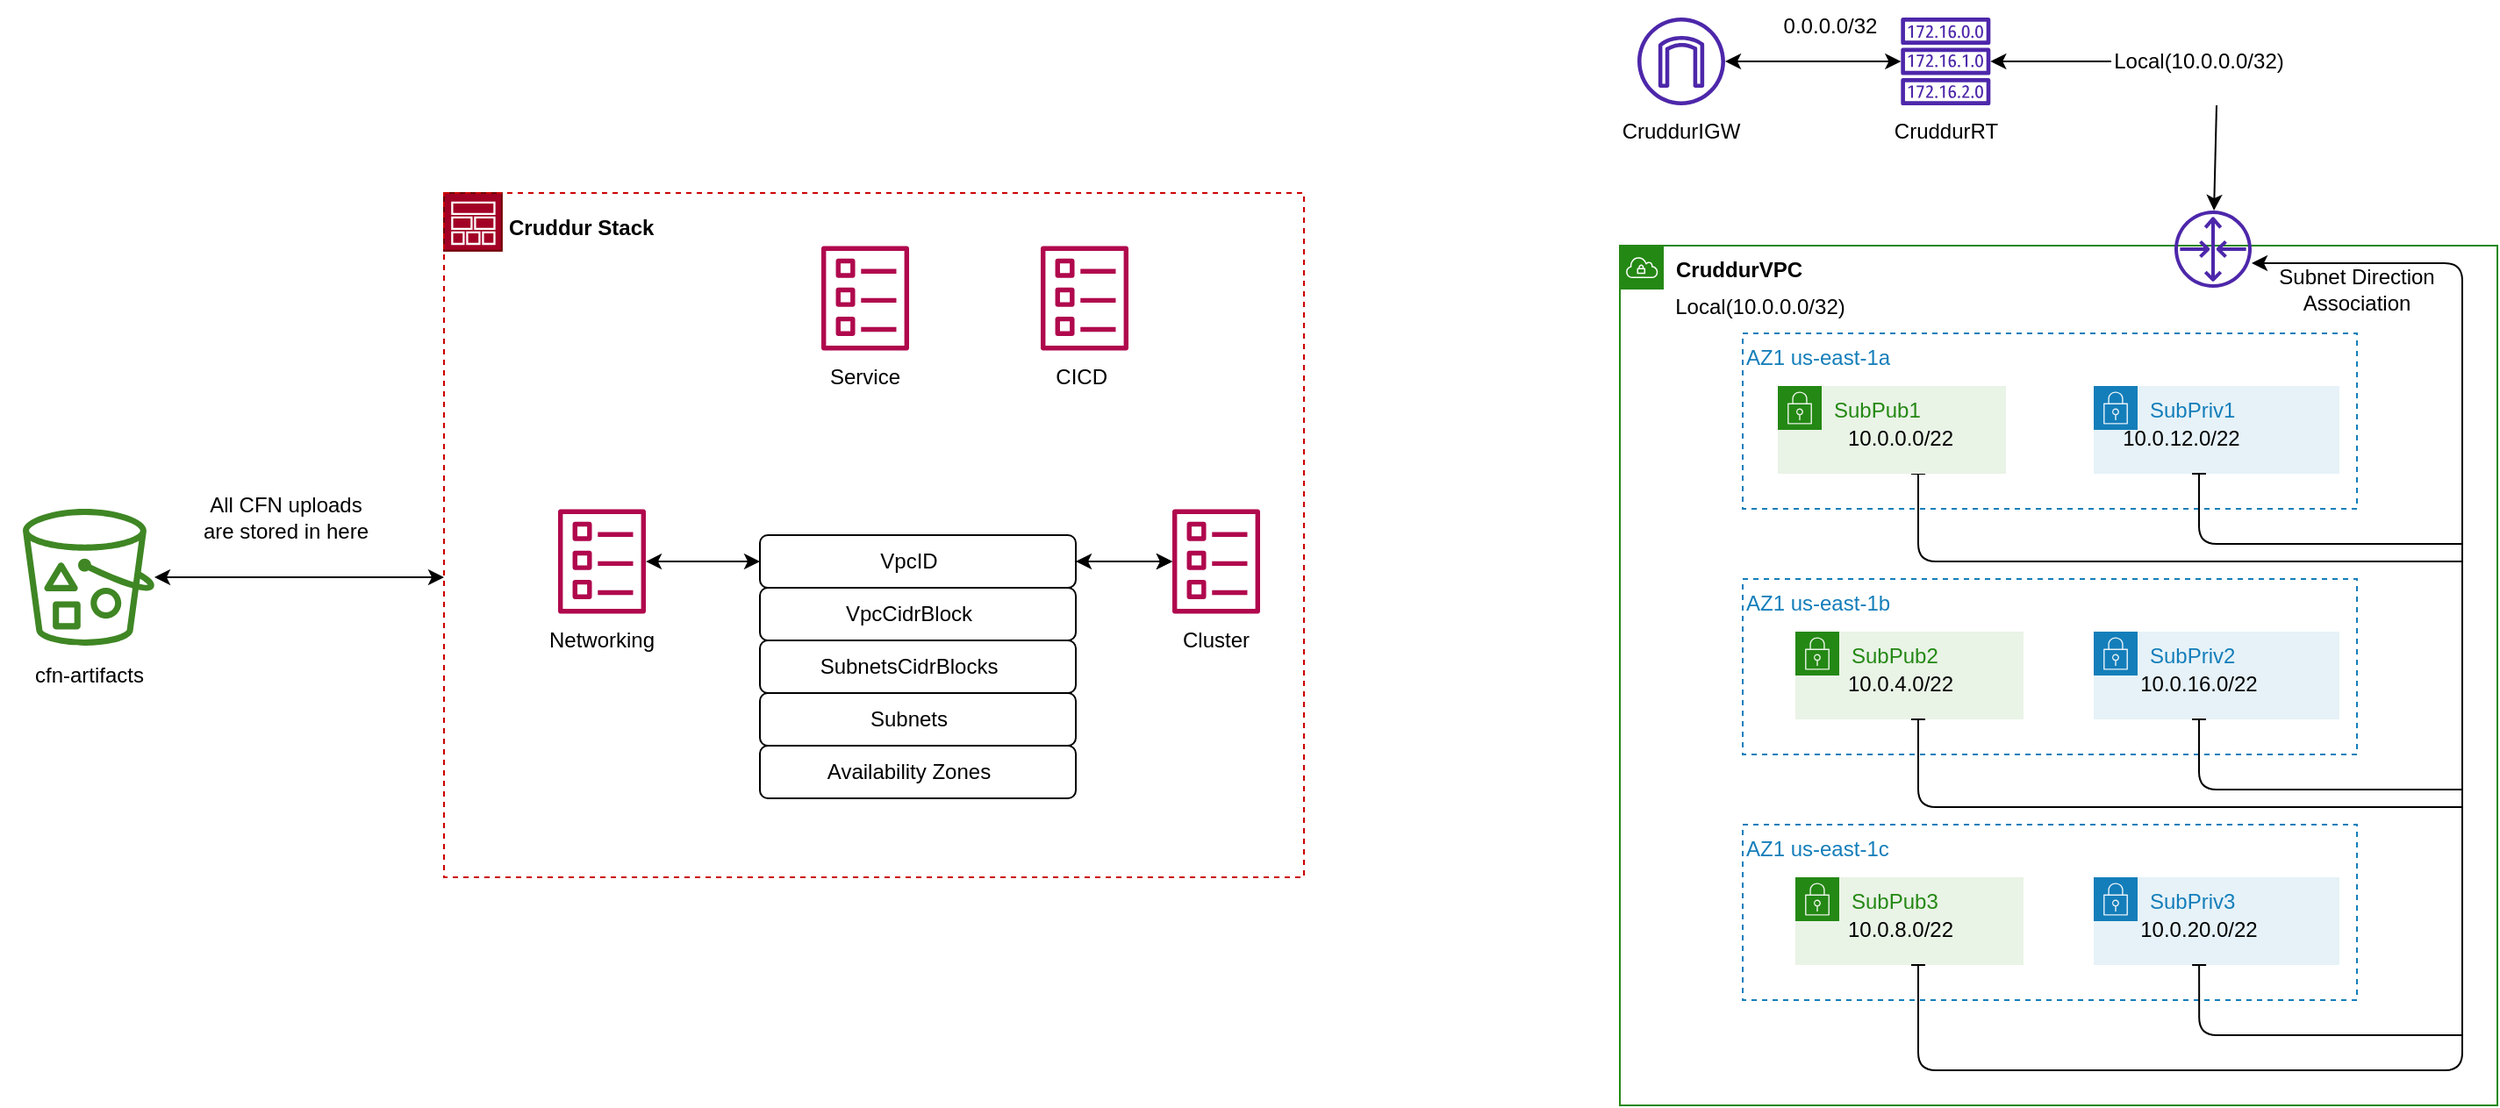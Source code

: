 <mxfile version="21.3.8" type="github">
  <diagram name="Network-Layer" id="vktZMe8x5p6Vtm1BOrrI">
    <mxGraphModel dx="2899" dy="1848" grid="1" gridSize="10" guides="1" tooltips="1" connect="1" arrows="1" fold="1" page="1" pageScale="1" pageWidth="850" pageHeight="1100" math="0" shadow="0">
      <root>
        <mxCell id="0" />
        <mxCell id="1" parent="0" />
        <mxCell id="iuy7iuIk75hRO5tpLLpg-63" value="" style="group" vertex="1" connectable="0" parent="1">
          <mxGeometry x="-340" y="-10" width="490" height="390" as="geometry" />
        </mxCell>
        <mxCell id="iuy7iuIk75hRO5tpLLpg-62" value="" style="group" vertex="1" connectable="0" parent="iuy7iuIk75hRO5tpLLpg-63">
          <mxGeometry width="35" height="39" as="geometry" />
        </mxCell>
        <mxCell id="iuy7iuIk75hRO5tpLLpg-58" value="" style="whiteSpace=wrap;html=1;aspect=fixed;fillColor=#a20025;fontColor=#ffffff;strokeColor=#6F0000;" vertex="1" parent="iuy7iuIk75hRO5tpLLpg-62">
          <mxGeometry width="32.935" height="32.935" as="geometry" />
        </mxCell>
        <mxCell id="iuy7iuIk75hRO5tpLLpg-59" value="" style="sketch=0;outlineConnect=0;dashed=0;verticalLabelPosition=bottom;verticalAlign=top;align=center;html=1;fontSize=12;fontStyle=0;aspect=fixed;pointerEvents=1;shape=mxgraph.aws4.stack;fillColor=#FFFFFF;fontColor=#ffffff;strokeColor=#6F0000;" vertex="1" parent="iuy7iuIk75hRO5tpLLpg-62">
          <mxGeometry x="4.025" y="4.875" width="25.36" height="24.701" as="geometry" />
        </mxCell>
        <mxCell id="iuy7iuIk75hRO5tpLLpg-64" value="" style="group" vertex="1" connectable="0" parent="iuy7iuIk75hRO5tpLLpg-63">
          <mxGeometry width="490" height="390.0" as="geometry" />
        </mxCell>
        <mxCell id="iuy7iuIk75hRO5tpLLpg-57" value="" style="fillColor=none;strokeColor=#CC0000;dashed=1;verticalAlign=top;fontStyle=0;fontColor=#5A6C86;whiteSpace=wrap;html=1;" vertex="1" parent="iuy7iuIk75hRO5tpLLpg-64">
          <mxGeometry width="490" height="390.0" as="geometry" />
        </mxCell>
        <mxCell id="iuy7iuIk75hRO5tpLLpg-60" value="&lt;font style=&quot;font-size: 12px;&quot;&gt;&lt;b style=&quot;&quot;&gt;Cruddur Stack&lt;/b&gt;&lt;/font&gt;" style="text;strokeColor=none;align=left;fillColor=none;html=1;verticalAlign=middle;whiteSpace=wrap;rounded=0;" vertex="1" parent="iuy7iuIk75hRO5tpLLpg-64">
          <mxGeometry x="35" y="4.875" width="87.5" height="29.25" as="geometry" />
        </mxCell>
        <mxCell id="PxYdW4Z8PxXyfOMz7trt-4" value="&lt;b&gt;&lt;font color=&quot;#000000&quot;&gt;CruddurVPC&lt;/font&gt;&lt;/b&gt;" style="points=[[0,0],[0.25,0],[0.5,0],[0.75,0],[1,0],[1,0.25],[1,0.5],[1,0.75],[1,1],[0.75,1],[0.5,1],[0.25,1],[0,1],[0,0.75],[0,0.5],[0,0.25]];outlineConnect=0;gradientColor=none;html=1;whiteSpace=wrap;fontSize=12;fontStyle=0;container=1;pointerEvents=0;collapsible=0;recursiveResize=0;shape=mxgraph.aws4.group;grIcon=mxgraph.aws4.group_vpc;strokeColor=#248814;fillColor=none;verticalAlign=top;align=left;spacingLeft=30;fontColor=#AAB7B8;dashed=0;rounded=0;" parent="1" vertex="1">
          <mxGeometry x="330" y="20" width="500" height="490" as="geometry" />
        </mxCell>
        <mxCell id="PxYdW4Z8PxXyfOMz7trt-9" value="AZ1 us-east-1b" style="fillColor=none;strokeColor=#147EBA;dashed=1;verticalAlign=top;fontStyle=0;fontColor=#147EBA;whiteSpace=wrap;html=1;align=left;rounded=0;" parent="PxYdW4Z8PxXyfOMz7trt-4" vertex="1">
          <mxGeometry x="70" y="190" width="350" height="100" as="geometry" />
        </mxCell>
        <mxCell id="PxYdW4Z8PxXyfOMz7trt-10" value="SubPriv2" style="points=[[0,0],[0.25,0],[0.5,0],[0.75,0],[1,0],[1,0.25],[1,0.5],[1,0.75],[1,1],[0.75,1],[0.5,1],[0.25,1],[0,1],[0,0.75],[0,0.5],[0,0.25]];outlineConnect=0;gradientColor=none;html=1;whiteSpace=wrap;fontSize=12;fontStyle=0;container=1;pointerEvents=0;collapsible=0;recursiveResize=0;shape=mxgraph.aws4.group;grIcon=mxgraph.aws4.group_security_group;grStroke=0;strokeColor=#147EBA;fillColor=#E6F2F8;verticalAlign=top;align=left;spacingLeft=30;fontColor=#147EBA;dashed=0;rounded=0;" parent="PxYdW4Z8PxXyfOMz7trt-4" vertex="1">
          <mxGeometry x="270" y="220" width="140" height="50" as="geometry" />
        </mxCell>
        <mxCell id="PxYdW4Z8PxXyfOMz7trt-11" style="edgeStyle=orthogonalEdgeStyle;rounded=0;orthogonalLoop=1;jettySize=auto;html=1;exitX=0.5;exitY=1;exitDx=0;exitDy=0;" parent="PxYdW4Z8PxXyfOMz7trt-4" source="PxYdW4Z8PxXyfOMz7trt-9" target="PxYdW4Z8PxXyfOMz7trt-9" edge="1">
          <mxGeometry relative="1" as="geometry" />
        </mxCell>
        <mxCell id="PxYdW4Z8PxXyfOMz7trt-12" value="SubPub2" style="points=[[0,0],[0.25,0],[0.5,0],[0.75,0],[1,0],[1,0.25],[1,0.5],[1,0.75],[1,1],[0.75,1],[0.5,1],[0.25,1],[0,1],[0,0.75],[0,0.5],[0,0.25]];outlineConnect=0;gradientColor=none;html=1;whiteSpace=wrap;fontSize=12;fontStyle=0;container=1;pointerEvents=0;collapsible=0;recursiveResize=0;shape=mxgraph.aws4.group;grIcon=mxgraph.aws4.group_security_group;grStroke=0;strokeColor=#248814;fillColor=#E9F3E6;verticalAlign=top;align=left;spacingLeft=30;fontColor=#248814;dashed=0;rounded=0;" parent="PxYdW4Z8PxXyfOMz7trt-4" vertex="1">
          <mxGeometry x="100" y="220" width="130" height="50" as="geometry" />
        </mxCell>
        <mxCell id="PxYdW4Z8PxXyfOMz7trt-13" value="10.0.16.0/22" style="text;strokeColor=none;align=center;fillColor=none;html=1;verticalAlign=middle;whiteSpace=wrap;rounded=0;" parent="PxYdW4Z8PxXyfOMz7trt-4" vertex="1">
          <mxGeometry x="290" y="240" width="80" height="20" as="geometry" />
        </mxCell>
        <mxCell id="iuy7iuIk75hRO5tpLLpg-18" style="edgeStyle=orthogonalEdgeStyle;orthogonalLoop=1;jettySize=auto;html=1;elbow=vertical;startArrow=baseDash;startFill=0;endArrow=none;endFill=0;" edge="1" parent="PxYdW4Z8PxXyfOMz7trt-4">
          <mxGeometry relative="1" as="geometry">
            <mxPoint x="480" y="320" as="targetPoint" />
            <mxPoint x="170" y="270" as="sourcePoint" />
            <Array as="points">
              <mxPoint x="170" y="320" />
            </Array>
          </mxGeometry>
        </mxCell>
        <mxCell id="PxYdW4Z8PxXyfOMz7trt-14" value="10.0.4.0/22" style="text;strokeColor=none;align=center;fillColor=none;html=1;verticalAlign=middle;whiteSpace=wrap;rounded=0;" parent="PxYdW4Z8PxXyfOMz7trt-4" vertex="1">
          <mxGeometry x="120" y="240" width="80" height="20" as="geometry" />
        </mxCell>
        <mxCell id="PxYdW4Z8PxXyfOMz7trt-15" value="AZ1 us-east-1c" style="fillColor=none;strokeColor=#147EBA;dashed=1;verticalAlign=top;fontStyle=0;fontColor=#147EBA;whiteSpace=wrap;html=1;align=left;rounded=0;" parent="PxYdW4Z8PxXyfOMz7trt-4" vertex="1">
          <mxGeometry x="70" y="330" width="350" height="100" as="geometry" />
        </mxCell>
        <mxCell id="PxYdW4Z8PxXyfOMz7trt-16" value="SubPriv3" style="points=[[0,0],[0.25,0],[0.5,0],[0.75,0],[1,0],[1,0.25],[1,0.5],[1,0.75],[1,1],[0.75,1],[0.5,1],[0.25,1],[0,1],[0,0.75],[0,0.5],[0,0.25]];outlineConnect=0;gradientColor=none;html=1;whiteSpace=wrap;fontSize=12;fontStyle=0;container=1;pointerEvents=0;collapsible=0;recursiveResize=0;shape=mxgraph.aws4.group;grIcon=mxgraph.aws4.group_security_group;grStroke=0;strokeColor=#147EBA;fillColor=#E6F2F8;verticalAlign=top;align=left;spacingLeft=30;fontColor=#147EBA;dashed=0;rounded=0;" parent="PxYdW4Z8PxXyfOMz7trt-4" vertex="1">
          <mxGeometry x="270" y="360" width="140" height="50" as="geometry" />
        </mxCell>
        <mxCell id="PxYdW4Z8PxXyfOMz7trt-17" style="edgeStyle=orthogonalEdgeStyle;rounded=0;orthogonalLoop=1;jettySize=auto;html=1;exitX=0.5;exitY=1;exitDx=0;exitDy=0;" parent="PxYdW4Z8PxXyfOMz7trt-4" source="PxYdW4Z8PxXyfOMz7trt-15" target="PxYdW4Z8PxXyfOMz7trt-15" edge="1">
          <mxGeometry relative="1" as="geometry" />
        </mxCell>
        <mxCell id="PxYdW4Z8PxXyfOMz7trt-18" value="SubPub3" style="points=[[0,0],[0.25,0],[0.5,0],[0.75,0],[1,0],[1,0.25],[1,0.5],[1,0.75],[1,1],[0.75,1],[0.5,1],[0.25,1],[0,1],[0,0.75],[0,0.5],[0,0.25]];outlineConnect=0;gradientColor=none;html=1;whiteSpace=wrap;fontSize=12;fontStyle=0;container=1;pointerEvents=0;collapsible=0;recursiveResize=0;shape=mxgraph.aws4.group;grIcon=mxgraph.aws4.group_security_group;grStroke=0;strokeColor=#248814;fillColor=#E9F3E6;verticalAlign=top;align=left;spacingLeft=30;fontColor=#248814;dashed=0;rounded=0;" parent="PxYdW4Z8PxXyfOMz7trt-4" vertex="1">
          <mxGeometry x="100" y="360" width="130" height="50" as="geometry" />
        </mxCell>
        <mxCell id="iuy7iuIk75hRO5tpLLpg-15" style="edgeStyle=orthogonalEdgeStyle;orthogonalLoop=1;jettySize=auto;html=1;elbow=vertical;exitX=0.429;exitY=1;exitDx=0;exitDy=0;exitPerimeter=0;startArrow=baseDash;startFill=0;endArrow=none;endFill=0;" edge="1" parent="PxYdW4Z8PxXyfOMz7trt-4" source="PxYdW4Z8PxXyfOMz7trt-16">
          <mxGeometry relative="1" as="geometry">
            <mxPoint x="480" y="450" as="targetPoint" />
            <mxPoint x="330" y="420" as="sourcePoint" />
            <Array as="points">
              <mxPoint x="330" y="450" />
              <mxPoint x="480" y="450" />
            </Array>
          </mxGeometry>
        </mxCell>
        <mxCell id="PxYdW4Z8PxXyfOMz7trt-19" value="10.0.20.0/22" style="text;strokeColor=none;align=center;fillColor=none;html=1;verticalAlign=middle;whiteSpace=wrap;rounded=0;" parent="PxYdW4Z8PxXyfOMz7trt-4" vertex="1">
          <mxGeometry x="290" y="380" width="80" height="20" as="geometry" />
        </mxCell>
        <mxCell id="PxYdW4Z8PxXyfOMz7trt-20" value="10.0.8.0/22" style="text;strokeColor=none;align=center;fillColor=none;html=1;verticalAlign=middle;whiteSpace=wrap;rounded=0;" parent="PxYdW4Z8PxXyfOMz7trt-4" vertex="1">
          <mxGeometry x="120" y="380" width="80" height="20" as="geometry" />
        </mxCell>
        <mxCell id="PxYdW4Z8PxXyfOMz7trt-31" value="Local(10.0.0.0/32)" style="text;strokeColor=none;align=center;fillColor=none;html=1;verticalAlign=middle;whiteSpace=wrap;rounded=0;" parent="PxYdW4Z8PxXyfOMz7trt-4" vertex="1">
          <mxGeometry x="30" y="20" width="100" height="30" as="geometry" />
        </mxCell>
        <mxCell id="PxYdW4Z8PxXyfOMz7trt-36" style="rounded=0;orthogonalLoop=1;jettySize=auto;html=1;startArrow=classic;startFill=1;endArrow=none;endFill=0;" parent="PxYdW4Z8PxXyfOMz7trt-4" source="PxYdW4Z8PxXyfOMz7trt-23" edge="1">
          <mxGeometry relative="1" as="geometry">
            <mxPoint x="340" y="-80" as="targetPoint" />
          </mxGeometry>
        </mxCell>
        <mxCell id="iuy7iuIk75hRO5tpLLpg-13" style="edgeStyle=orthogonalEdgeStyle;orthogonalLoop=1;jettySize=auto;html=1;elbow=vertical;endArrow=baseDash;endFill=0;startArrow=classic;startFill=1;" edge="1" parent="PxYdW4Z8PxXyfOMz7trt-4" source="PxYdW4Z8PxXyfOMz7trt-23" target="PxYdW4Z8PxXyfOMz7trt-18">
          <mxGeometry relative="1" as="geometry">
            <Array as="points">
              <mxPoint x="480" y="10" />
              <mxPoint x="480" y="470" />
              <mxPoint x="170" y="470" />
            </Array>
          </mxGeometry>
        </mxCell>
        <mxCell id="PxYdW4Z8PxXyfOMz7trt-23" value="" style="outlineConnect=0;fontColor=#232F3E;gradientColor=none;fillColor=#4D27AA;strokeColor=none;dashed=0;verticalLabelPosition=bottom;verticalAlign=top;align=center;html=1;fontSize=12;fontStyle=0;aspect=fixed;pointerEvents=1;shape=mxgraph.aws4.router;rounded=0;" parent="PxYdW4Z8PxXyfOMz7trt-4" vertex="1">
          <mxGeometry x="316" y="-20" width="44" height="44" as="geometry" />
        </mxCell>
        <mxCell id="iuy7iuIk75hRO5tpLLpg-17" style="edgeStyle=orthogonalEdgeStyle;orthogonalLoop=1;jettySize=auto;html=1;elbow=vertical;exitX=0.429;exitY=1;exitDx=0;exitDy=0;exitPerimeter=0;startArrow=baseDash;startFill=0;endArrow=none;endFill=0;" edge="1" parent="PxYdW4Z8PxXyfOMz7trt-4">
          <mxGeometry relative="1" as="geometry">
            <mxPoint x="480" y="310" as="targetPoint" />
            <mxPoint x="330" y="270" as="sourcePoint" />
            <Array as="points">
              <mxPoint x="330" y="310" />
            </Array>
          </mxGeometry>
        </mxCell>
        <mxCell id="iuy7iuIk75hRO5tpLLpg-19" style="edgeStyle=orthogonalEdgeStyle;orthogonalLoop=1;jettySize=auto;html=1;elbow=vertical;startArrow=baseDash;startFill=0;endArrow=none;endFill=0;" edge="1" parent="PxYdW4Z8PxXyfOMz7trt-4">
          <mxGeometry relative="1" as="geometry">
            <mxPoint x="480" y="180" as="targetPoint" />
            <mxPoint x="170" y="130" as="sourcePoint" />
            <Array as="points">
              <mxPoint x="170" y="180" />
            </Array>
          </mxGeometry>
        </mxCell>
        <mxCell id="PxYdW4Z8PxXyfOMz7trt-1" value="AZ1 us-east-1a" style="fillColor=none;strokeColor=#147EBA;dashed=1;verticalAlign=top;fontStyle=0;fontColor=#147EBA;whiteSpace=wrap;html=1;align=left;rounded=0;" parent="PxYdW4Z8PxXyfOMz7trt-4" vertex="1">
          <mxGeometry x="70" y="50" width="350" height="100" as="geometry" />
        </mxCell>
        <mxCell id="PxYdW4Z8PxXyfOMz7trt-2" value="SubPriv1" style="points=[[0,0],[0.25,0],[0.5,0],[0.75,0],[1,0],[1,0.25],[1,0.5],[1,0.75],[1,1],[0.75,1],[0.5,1],[0.25,1],[0,1],[0,0.75],[0,0.5],[0,0.25]];outlineConnect=0;gradientColor=none;html=1;whiteSpace=wrap;fontSize=12;fontStyle=0;container=1;pointerEvents=0;collapsible=0;recursiveResize=0;shape=mxgraph.aws4.group;grIcon=mxgraph.aws4.group_security_group;grStroke=0;strokeColor=#147EBA;fillColor=#E6F2F8;verticalAlign=top;align=left;spacingLeft=30;fontColor=#147EBA;dashed=0;rounded=0;" parent="PxYdW4Z8PxXyfOMz7trt-4" vertex="1">
          <mxGeometry x="270" y="80" width="140" height="50" as="geometry" />
        </mxCell>
        <mxCell id="PxYdW4Z8PxXyfOMz7trt-3" style="edgeStyle=orthogonalEdgeStyle;rounded=0;orthogonalLoop=1;jettySize=auto;html=1;exitX=0.5;exitY=1;exitDx=0;exitDy=0;" parent="PxYdW4Z8PxXyfOMz7trt-4" source="PxYdW4Z8PxXyfOMz7trt-1" target="PxYdW4Z8PxXyfOMz7trt-1" edge="1">
          <mxGeometry relative="1" as="geometry" />
        </mxCell>
        <mxCell id="PxYdW4Z8PxXyfOMz7trt-5" value="SubPub1" style="points=[[0,0],[0.25,0],[0.5,0],[0.75,0],[1,0],[1,0.25],[1,0.5],[1,0.75],[1,1],[0.75,1],[0.5,1],[0.25,1],[0,1],[0,0.75],[0,0.5],[0,0.25]];outlineConnect=0;gradientColor=none;html=1;whiteSpace=wrap;fontSize=12;fontStyle=0;container=1;pointerEvents=0;collapsible=0;recursiveResize=0;shape=mxgraph.aws4.group;grIcon=mxgraph.aws4.group_security_group;grStroke=0;strokeColor=#248814;fillColor=#E9F3E6;verticalAlign=top;align=left;spacingLeft=30;fontColor=#248814;dashed=0;rounded=0;" parent="PxYdW4Z8PxXyfOMz7trt-4" vertex="1">
          <mxGeometry x="90" y="80" width="130" height="50" as="geometry" />
        </mxCell>
        <mxCell id="PxYdW4Z8PxXyfOMz7trt-6" value="10.0.12.0/22" style="text;strokeColor=none;align=center;fillColor=none;html=1;verticalAlign=middle;whiteSpace=wrap;rounded=0;" parent="PxYdW4Z8PxXyfOMz7trt-4" vertex="1">
          <mxGeometry x="280" y="100" width="80" height="20" as="geometry" />
        </mxCell>
        <mxCell id="PxYdW4Z8PxXyfOMz7trt-8" value="10.0.0.0/22" style="text;strokeColor=none;align=center;fillColor=none;html=1;verticalAlign=middle;whiteSpace=wrap;rounded=0;" parent="PxYdW4Z8PxXyfOMz7trt-4" vertex="1">
          <mxGeometry x="120" y="100" width="80" height="20" as="geometry" />
        </mxCell>
        <mxCell id="iuy7iuIk75hRO5tpLLpg-20" style="edgeStyle=orthogonalEdgeStyle;orthogonalLoop=1;jettySize=auto;html=1;elbow=vertical;exitX=0.429;exitY=1;exitDx=0;exitDy=0;exitPerimeter=0;startArrow=baseDash;startFill=0;endArrow=none;endFill=0;" edge="1" parent="PxYdW4Z8PxXyfOMz7trt-4">
          <mxGeometry relative="1" as="geometry">
            <mxPoint x="480" y="170" as="targetPoint" />
            <mxPoint x="330" y="130" as="sourcePoint" />
            <Array as="points">
              <mxPoint x="330" y="170" />
            </Array>
          </mxGeometry>
        </mxCell>
        <mxCell id="iuy7iuIk75hRO5tpLLpg-21" value="Subnet Direction Association" style="text;strokeColor=none;align=center;fillColor=none;html=1;verticalAlign=middle;whiteSpace=wrap;rounded=0;" vertex="1" parent="PxYdW4Z8PxXyfOMz7trt-4">
          <mxGeometry x="370" y="10" width="100" height="30" as="geometry" />
        </mxCell>
        <mxCell id="PxYdW4Z8PxXyfOMz7trt-25" style="edgeStyle=orthogonalEdgeStyle;rounded=0;orthogonalLoop=1;jettySize=auto;html=1;startArrow=classic;startFill=1;" parent="1" source="PxYdW4Z8PxXyfOMz7trt-21" target="PxYdW4Z8PxXyfOMz7trt-24" edge="1">
          <mxGeometry relative="1" as="geometry" />
        </mxCell>
        <mxCell id="PxYdW4Z8PxXyfOMz7trt-21" value="" style="outlineConnect=0;fontColor=#232F3E;gradientColor=none;fillColor=#4D27AA;strokeColor=none;dashed=0;verticalLabelPosition=bottom;verticalAlign=top;align=center;html=1;fontSize=12;fontStyle=0;aspect=fixed;pointerEvents=1;shape=mxgraph.aws4.internet_gateway;rounded=0;" parent="1" vertex="1">
          <mxGeometry x="340" y="-110" width="50" height="50" as="geometry" />
        </mxCell>
        <mxCell id="PxYdW4Z8PxXyfOMz7trt-27" style="edgeStyle=orthogonalEdgeStyle;rounded=0;orthogonalLoop=1;jettySize=auto;html=1;startArrow=classic;startFill=1;endArrow=none;endFill=0;" parent="1" source="PxYdW4Z8PxXyfOMz7trt-24" edge="1">
          <mxGeometry relative="1" as="geometry">
            <mxPoint x="610" y="-85" as="targetPoint" />
          </mxGeometry>
        </mxCell>
        <mxCell id="PxYdW4Z8PxXyfOMz7trt-24" value="" style="outlineConnect=0;fontColor=#232F3E;gradientColor=none;fillColor=#4D27AA;strokeColor=none;dashed=0;verticalLabelPosition=bottom;verticalAlign=top;align=center;html=1;fontSize=12;fontStyle=0;aspect=fixed;pointerEvents=1;shape=mxgraph.aws4.route_table;rounded=0;" parent="1" vertex="1">
          <mxGeometry x="490" y="-110" width="51.32" height="50" as="geometry" />
        </mxCell>
        <mxCell id="PxYdW4Z8PxXyfOMz7trt-30" value="Local(10.0.0.0/32)" style="text;strokeColor=none;align=center;fillColor=none;html=1;verticalAlign=middle;whiteSpace=wrap;rounded=0;" parent="1" vertex="1">
          <mxGeometry x="610" y="-100" width="100" height="30" as="geometry" />
        </mxCell>
        <mxCell id="PxYdW4Z8PxXyfOMz7trt-32" value="CruddurIGW" style="text;strokeColor=none;align=center;fillColor=none;html=1;verticalAlign=middle;whiteSpace=wrap;rounded=0;" parent="1" vertex="1">
          <mxGeometry x="315" y="-60" width="100" height="30" as="geometry" />
        </mxCell>
        <mxCell id="PxYdW4Z8PxXyfOMz7trt-33" value="0.0.0.0/32" style="text;strokeColor=none;align=center;fillColor=none;html=1;verticalAlign=middle;whiteSpace=wrap;rounded=0;" parent="1" vertex="1">
          <mxGeometry x="400" y="-120" width="100" height="30" as="geometry" />
        </mxCell>
        <mxCell id="PxYdW4Z8PxXyfOMz7trt-34" value="CruddurRT" style="text;strokeColor=none;align=center;fillColor=none;html=1;verticalAlign=middle;whiteSpace=wrap;rounded=0;" parent="1" vertex="1">
          <mxGeometry x="465.66" y="-60" width="100" height="30" as="geometry" />
        </mxCell>
        <mxCell id="iuy7iuIk75hRO5tpLLpg-23" value="" style="sketch=0;outlineConnect=0;fontColor=#232F3E;gradientColor=none;fillColor=#B0084D;strokeColor=none;dashed=0;verticalLabelPosition=bottom;verticalAlign=top;align=center;html=1;fontSize=12;fontStyle=0;aspect=fixed;pointerEvents=1;shape=mxgraph.aws4.template;" vertex="1" parent="1">
          <mxGeometry y="20" width="50" height="60" as="geometry" />
        </mxCell>
        <mxCell id="iuy7iuIk75hRO5tpLLpg-25" value="CICD&amp;nbsp;" style="text;strokeColor=none;align=center;fillColor=none;html=1;verticalAlign=middle;whiteSpace=wrap;rounded=0;" vertex="1" parent="1">
          <mxGeometry x="-25" y="80" width="100" height="30" as="geometry" />
        </mxCell>
        <mxCell id="iuy7iuIk75hRO5tpLLpg-27" value="" style="sketch=0;outlineConnect=0;fontColor=#232F3E;gradientColor=none;fillColor=#B0084D;strokeColor=none;dashed=0;verticalLabelPosition=bottom;verticalAlign=top;align=center;html=1;fontSize=12;fontStyle=0;aspect=fixed;pointerEvents=1;shape=mxgraph.aws4.template;" vertex="1" parent="1">
          <mxGeometry x="-125" y="20" width="50" height="60" as="geometry" />
        </mxCell>
        <mxCell id="iuy7iuIk75hRO5tpLLpg-28" value="Service" style="text;strokeColor=none;align=center;fillColor=none;html=1;verticalAlign=middle;whiteSpace=wrap;rounded=0;" vertex="1" parent="1">
          <mxGeometry x="-150" y="80" width="100" height="30" as="geometry" />
        </mxCell>
        <mxCell id="iuy7iuIk75hRO5tpLLpg-40" value="" style="edgeStyle=orthogonalEdgeStyle;orthogonalLoop=1;jettySize=auto;html=1;elbow=vertical;startArrow=classic;startFill=1;" edge="1" parent="1" source="iuy7iuIk75hRO5tpLLpg-31" target="iuy7iuIk75hRO5tpLLpg-38">
          <mxGeometry relative="1" as="geometry" />
        </mxCell>
        <mxCell id="iuy7iuIk75hRO5tpLLpg-31" value="" style="sketch=0;outlineConnect=0;fontColor=#232F3E;gradientColor=none;fillColor=#B0084D;strokeColor=none;dashed=0;verticalLabelPosition=bottom;verticalAlign=top;align=center;html=1;fontSize=12;fontStyle=0;aspect=fixed;pointerEvents=1;shape=mxgraph.aws4.template;" vertex="1" parent="1">
          <mxGeometry x="75" y="170" width="50" height="60" as="geometry" />
        </mxCell>
        <mxCell id="iuy7iuIk75hRO5tpLLpg-32" value="Cluster" style="text;strokeColor=none;align=center;fillColor=none;html=1;verticalAlign=middle;whiteSpace=wrap;rounded=0;" vertex="1" parent="1">
          <mxGeometry x="50" y="230" width="100" height="30" as="geometry" />
        </mxCell>
        <mxCell id="iuy7iuIk75hRO5tpLLpg-43" value="" style="edgeStyle=orthogonalEdgeStyle;orthogonalLoop=1;jettySize=auto;html=1;elbow=vertical;startArrow=classic;startFill=1;endArrow=classic;endFill=1;entryX=0;entryY=0.5;entryDx=0;entryDy=0;" edge="1" parent="1" source="iuy7iuIk75hRO5tpLLpg-33" target="iuy7iuIk75hRO5tpLLpg-37">
          <mxGeometry relative="1" as="geometry" />
        </mxCell>
        <mxCell id="iuy7iuIk75hRO5tpLLpg-33" value="" style="sketch=0;outlineConnect=0;fontColor=#232F3E;gradientColor=none;fillColor=#B0084D;strokeColor=none;dashed=0;verticalLabelPosition=bottom;verticalAlign=top;align=center;html=1;fontSize=12;fontStyle=0;aspect=fixed;pointerEvents=1;shape=mxgraph.aws4.template;" vertex="1" parent="1">
          <mxGeometry x="-275" y="170" width="50" height="60" as="geometry" />
        </mxCell>
        <mxCell id="iuy7iuIk75hRO5tpLLpg-34" value="Networking" style="text;strokeColor=none;align=center;fillColor=none;html=1;verticalAlign=middle;whiteSpace=wrap;rounded=0;" vertex="1" parent="1">
          <mxGeometry x="-300" y="230" width="100" height="30" as="geometry" />
        </mxCell>
        <mxCell id="iuy7iuIk75hRO5tpLLpg-41" value="" style="edgeStyle=orthogonalEdgeStyle;orthogonalLoop=1;jettySize=auto;html=1;elbow=vertical;startArrow=classic;startFill=1;" edge="1" parent="1" source="iuy7iuIk75hRO5tpLLpg-37" target="iuy7iuIk75hRO5tpLLpg-31">
          <mxGeometry relative="1" as="geometry" />
        </mxCell>
        <mxCell id="iuy7iuIk75hRO5tpLLpg-37" value="" style="rounded=1;whiteSpace=wrap;html=1;" vertex="1" parent="1">
          <mxGeometry x="-160" y="185" width="180" height="30" as="geometry" />
        </mxCell>
        <mxCell id="iuy7iuIk75hRO5tpLLpg-38" value="VpcID" style="text;strokeColor=none;align=center;fillColor=none;html=1;verticalAlign=middle;whiteSpace=wrap;rounded=0;" vertex="1" parent="1">
          <mxGeometry x="-125" y="185" width="100" height="30" as="geometry" />
        </mxCell>
        <mxCell id="iuy7iuIk75hRO5tpLLpg-44" value="" style="rounded=1;whiteSpace=wrap;html=1;" vertex="1" parent="1">
          <mxGeometry x="-160" y="215" width="180" height="30" as="geometry" />
        </mxCell>
        <mxCell id="iuy7iuIk75hRO5tpLLpg-45" value="VpcCidrBlock" style="text;strokeColor=none;align=center;fillColor=none;html=1;verticalAlign=middle;whiteSpace=wrap;rounded=0;" vertex="1" parent="1">
          <mxGeometry x="-125" y="215" width="100" height="30" as="geometry" />
        </mxCell>
        <mxCell id="iuy7iuIk75hRO5tpLLpg-46" value="" style="rounded=1;whiteSpace=wrap;html=1;" vertex="1" parent="1">
          <mxGeometry x="-160" y="245" width="180" height="30" as="geometry" />
        </mxCell>
        <mxCell id="iuy7iuIk75hRO5tpLLpg-47" value="SubnetsCidrBlocks" style="text;strokeColor=none;align=center;fillColor=none;html=1;verticalAlign=middle;whiteSpace=wrap;rounded=0;" vertex="1" parent="1">
          <mxGeometry x="-125" y="245" width="100" height="30" as="geometry" />
        </mxCell>
        <mxCell id="iuy7iuIk75hRO5tpLLpg-48" value="" style="rounded=1;whiteSpace=wrap;html=1;" vertex="1" parent="1">
          <mxGeometry x="-160" y="275" width="180" height="30" as="geometry" />
        </mxCell>
        <mxCell id="iuy7iuIk75hRO5tpLLpg-49" value="Subnets" style="text;strokeColor=none;align=center;fillColor=none;html=1;verticalAlign=middle;whiteSpace=wrap;rounded=0;" vertex="1" parent="1">
          <mxGeometry x="-125" y="275" width="100" height="30" as="geometry" />
        </mxCell>
        <mxCell id="iuy7iuIk75hRO5tpLLpg-50" value="" style="rounded=1;whiteSpace=wrap;html=1;" vertex="1" parent="1">
          <mxGeometry x="-160" y="305" width="180" height="30" as="geometry" />
        </mxCell>
        <mxCell id="iuy7iuIk75hRO5tpLLpg-51" value="Availability Zones" style="text;strokeColor=none;align=center;fillColor=none;html=1;verticalAlign=middle;whiteSpace=wrap;rounded=0;" vertex="1" parent="1">
          <mxGeometry x="-125" y="305" width="100" height="30" as="geometry" />
        </mxCell>
        <mxCell id="iuy7iuIk75hRO5tpLLpg-66" style="edgeStyle=orthogonalEdgeStyle;orthogonalLoop=1;jettySize=auto;html=1;elbow=vertical;startArrow=classic;startFill=1;" edge="1" parent="1" source="iuy7iuIk75hRO5tpLLpg-65">
          <mxGeometry relative="1" as="geometry">
            <mxPoint x="-340" y="209" as="targetPoint" />
          </mxGeometry>
        </mxCell>
        <mxCell id="iuy7iuIk75hRO5tpLLpg-65" value="" style="sketch=0;outlineConnect=0;fontColor=#232F3E;gradientColor=none;fillColor=#3F8624;strokeColor=none;dashed=0;verticalLabelPosition=bottom;verticalAlign=top;align=center;html=1;fontSize=12;fontStyle=0;aspect=fixed;pointerEvents=1;shape=mxgraph.aws4.bucket_with_objects;" vertex="1" parent="1">
          <mxGeometry x="-580" y="170" width="75" height="78" as="geometry" />
        </mxCell>
        <mxCell id="iuy7iuIk75hRO5tpLLpg-67" value="cfn-artifacts" style="text;strokeColor=none;align=center;fillColor=none;html=1;verticalAlign=middle;whiteSpace=wrap;rounded=0;" vertex="1" parent="1">
          <mxGeometry x="-592.5" y="250" width="100" height="30" as="geometry" />
        </mxCell>
        <mxCell id="iuy7iuIk75hRO5tpLLpg-69" value="All CFN uploads are stored in here" style="text;strokeColor=none;align=center;fillColor=none;html=1;verticalAlign=middle;whiteSpace=wrap;rounded=0;" vertex="1" parent="1">
          <mxGeometry x="-480" y="160" width="100" height="30" as="geometry" />
        </mxCell>
      </root>
    </mxGraphModel>
  </diagram>
</mxfile>
